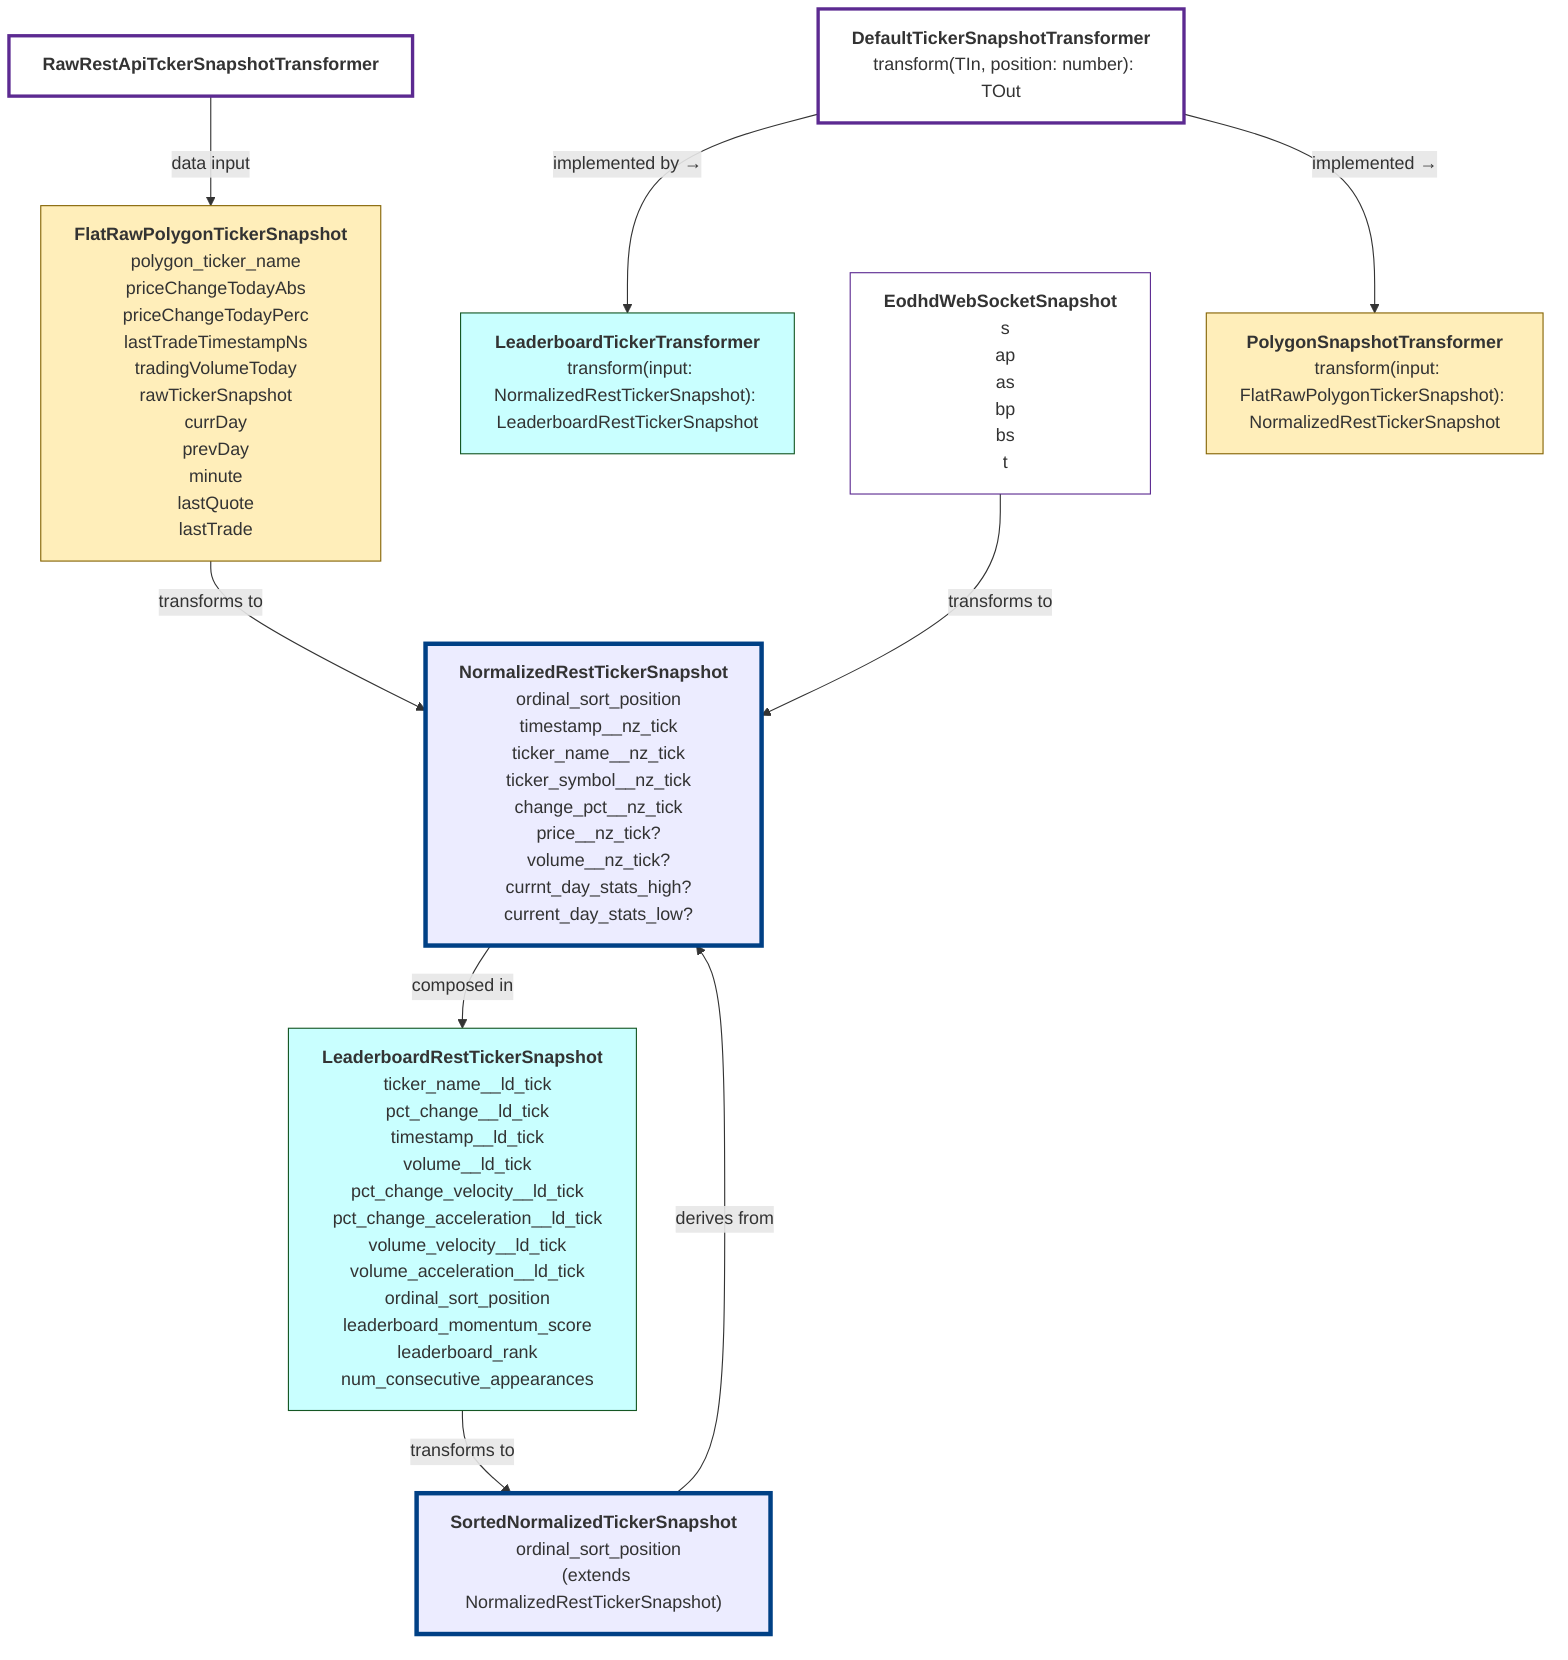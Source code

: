 %%{ init: { "theme": "default" } }%%
graph TD

  %% 📘 Normalized domain
  NormalizedRestTickerSnapshot["<b>NormalizedRestTickerSnapshot</b>
  ordinal_sort_position
  timestamp__nz_tick
  ticker_name__nz_tick
  ticker_symbol__nz_tick
  change_pct__nz_tick
  price__nz_tick?
  volume__nz_tick?
  currnt_day_stats_high?
  current_day_stats_low?"]:::normalized

SortedNormalizedTickerSnapshot["<b>SortedNormalizedTickerSnapshot</b>
  ordinal_sort_position
  (extends NormalizedRestTickerSnapshot)"]:::normalized

  EodhdWebSocketSnapshot["<b>EodhdWebSocketSnapshot</b>
  s
  ap
  as
  bp
  bs
  t"]:::eodhd

  %% 📗 Leaderboard domain
  LeaderboardRestTickerSnapshot["<b>LeaderboardRestTickerSnapshot</b>
  ticker_name__ld_tick
  pct_change__ld_tick
  timestamp__ld_tick
  volume__ld_tick
  pct_change_velocity__ld_tick
  pct_change_acceleration__ld_tick
  volume_velocity__ld_tick
  volume_acceleration__ld_tick
  ordinal_sort_position
  leaderboard_momentum_score
  leaderboard_rank
  num_consecutive_appearances"]:::leaderboard

  LeaderboardTickerTransformer["<b>LeaderboardTickerTransformer</b>
  transform(input: NormalizedRestTickerSnapshot): LeaderboardRestTickerSnapshot"]:::leaderboard

  %% 🟠 Polygon domain
  FlatRawPolygonTickerSnapshot["<b>FlatRawPolygonTickerSnapshot</b>
  polygon_ticker_name
  priceChangeTodayAbs
  priceChangeTodayPerc
  lastTradeTimestampNs
  tradingVolumeToday
  rawTickerSnapshot
  currDay
  prevDay
  minute
  lastQuote
  lastTrade"]:::polygon

  PolygonSnapshotTransformer["<b>PolygonSnapshotTransformer</b>
  transform(input: FlatRawPolygonTickerSnapshot): NormalizedRestTickerSnapshot"]:::polygon

  %% 🟣 Raw / Transformer
  RawRestApiTckerSnapshotTransformer["<b>RawRestApiTckerSnapshotTransformer</b>"]:::raw
  DefaultTickerSnapshotTransformer["<b>DefaultTickerSnapshotTransformer</b>
  transform(TIn, position: number): TOut"]:::raw

  %% 🔀 Updated Relationship Annotations
  FlatRawPolygonTickerSnapshot -- "transforms to" --> NormalizedRestTickerSnapshot
  EodhdWebSocketSnapshot -- "transforms to" --> NormalizedRestTickerSnapshot
  SortedNormalizedTickerSnapshot -- "derives from" --> NormalizedRestTickerSnapshot
  NormalizedRestTickerSnapshot -- "composed in" --> LeaderboardRestTickerSnapshot
  LeaderboardRestTickerSnapshot -- "transforms to" --> SortedNormalizedTickerSnapshot
  DefaultTickerSnapshotTransformer -- "implemented →" --> PolygonSnapshotTransformer
  DefaultTickerSnapshotTransformer -- "implemented by →" --> LeaderboardTickerTransformer
  RawRestApiTckerSnapshotTransformer -- "data input" --> FlatRawPolygonTickerSnapshot

  %% Styles
  classDef normalized fill:light-grey,stroke:#004085,stroke-width:4
  classDef leaderboard fill:#c9ffff,stroke:#155724;
  classDef polygon fill:#ffeeba,stroke:#856404;
  classDef raw fill:#fff,stroke:#5c2a91, stroke-width:3;
  classDef eodhd fill:#fff,stroke:#5c2a91;
